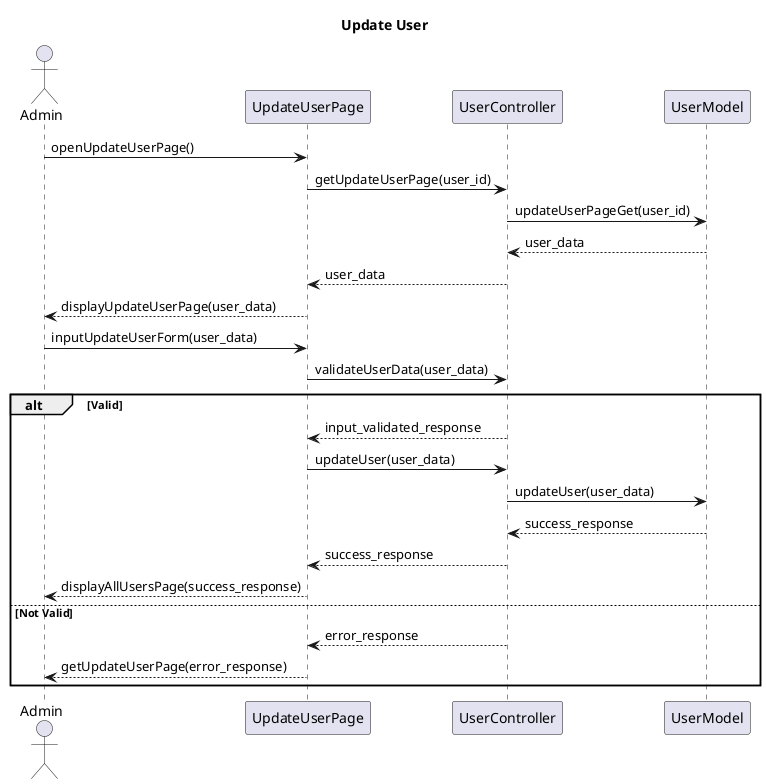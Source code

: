 @startuml
title Update User
actor Admin as act
participant UpdateUserPage as view
participant UserController as ctrl
participant UserModel as model

act -> view : openUpdateUserPage()
view -> ctrl : getUpdateUserPage(user_id)
ctrl -> model : updateUserPageGet(user_id)
model --> ctrl : user_data
ctrl --> view : user_data
view --> act : displayUpdateUserPage(user_data)

    act->view : inputUpdateUserForm(user_data)
    view->ctrl : validateUserData(user_data)
        alt Valid
        ctrl-->view:input_validated_response
        view->ctrl: updateUser(user_data)
        ctrl->model: updateUser(user_data)
        model --> ctrl: success_response
        ctrl --> view: success_response
        view-->act: displayAllUsersPage(success_response)
        else Not Valid
        ctrl --> view: error_response
        view-->act: getUpdateUserPage(error_response)
        end


@enduml
